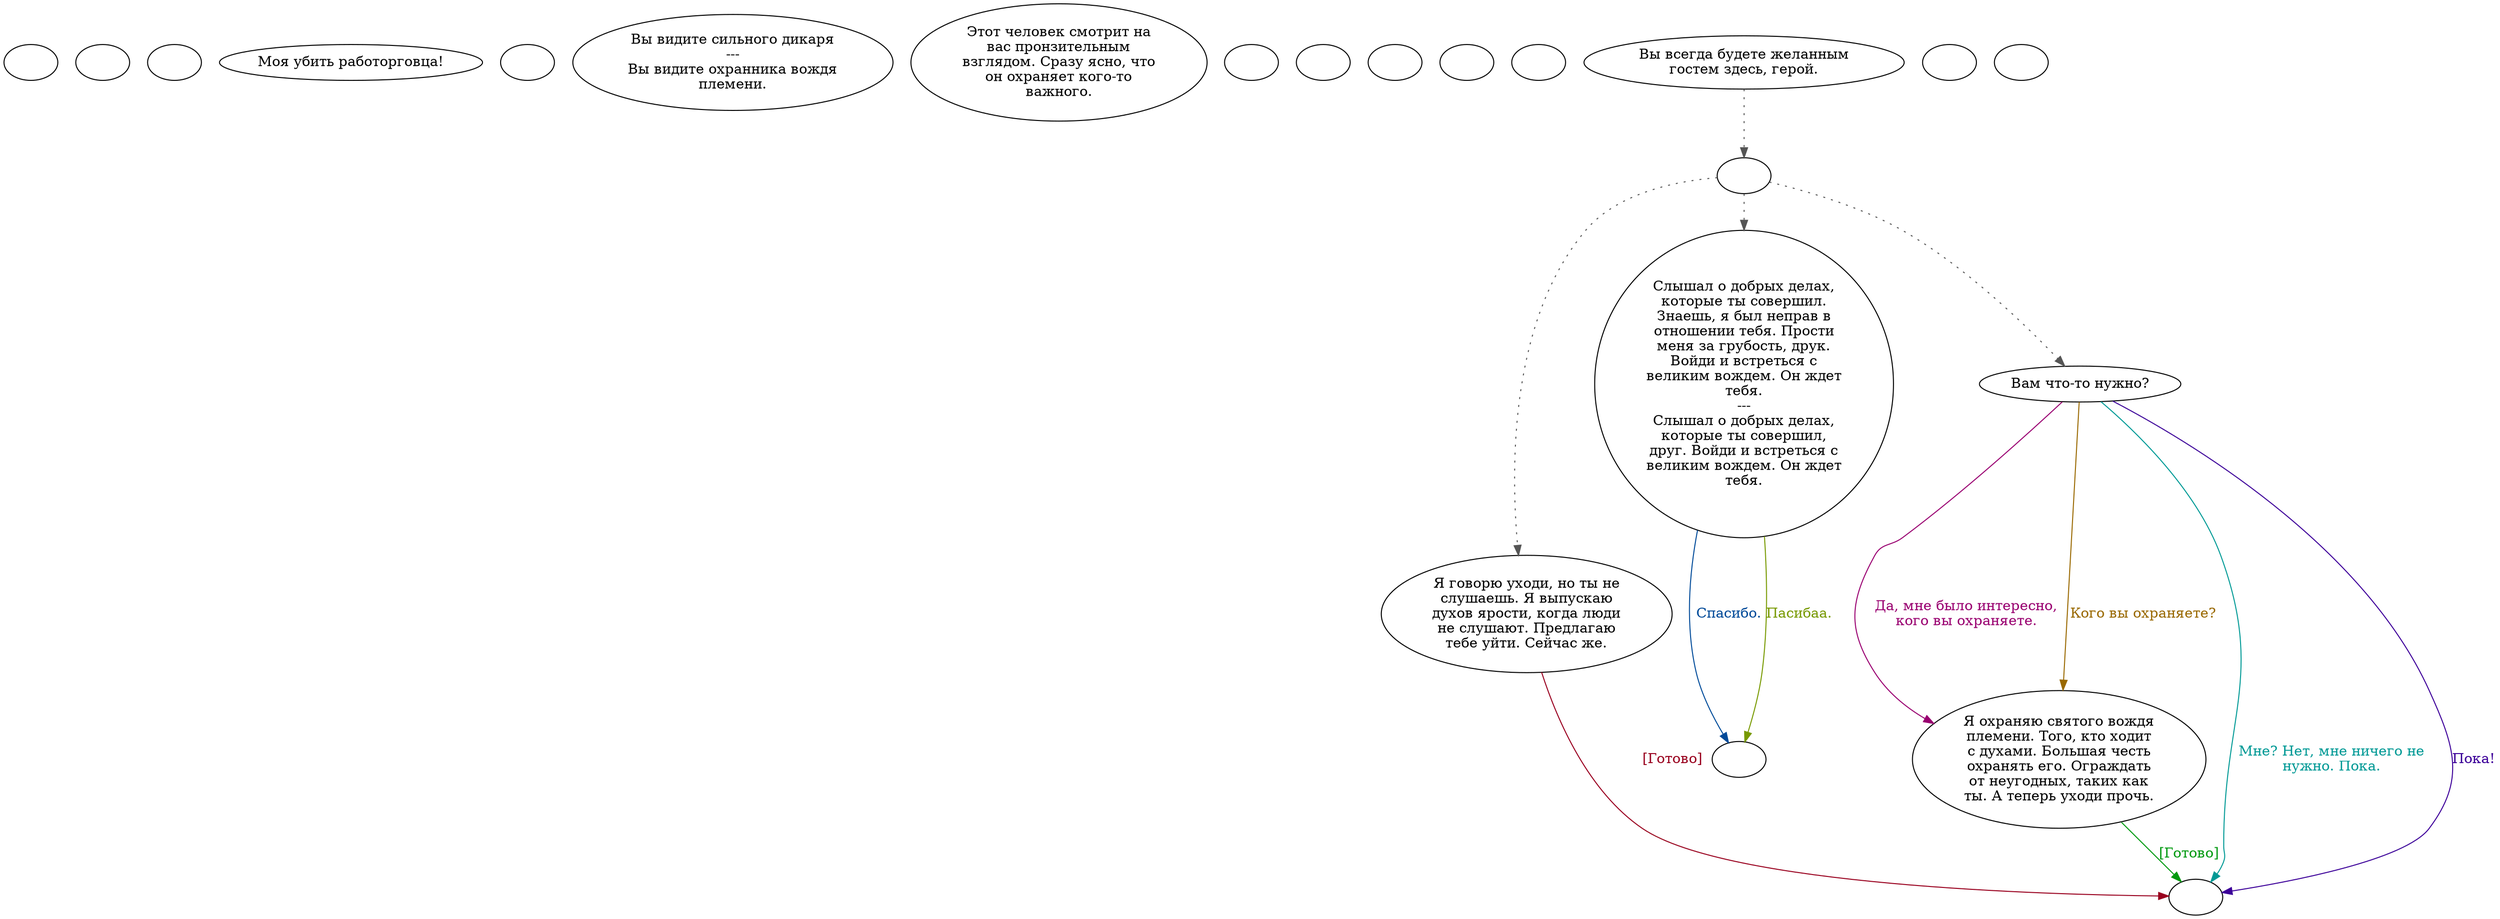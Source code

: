 digraph tribec6 {
  "start" [style=filled       fillcolor="#FFFFFF"       color="#000000"]
  "start" [label=""]
  "destroy_p_proc" [style=filled       fillcolor="#FFFFFF"       color="#000000"]
  "destroy_p_proc" [label=""]
  "combat_p_proc" [style=filled       fillcolor="#FFFFFF"       color="#000000"]
  "combat_p_proc" [label=""]
  "critter_p_proc" [style=filled       fillcolor="#FFFFFF"       color="#000000"]
  "critter_p_proc" [label="Моя убить работорговца!"]
  "use_p_proc" [style=filled       fillcolor="#FFFFFF"       color="#000000"]
  "use_p_proc" [label=""]
  "look_at_p_proc" [style=filled       fillcolor="#FFFFFF"       color="#000000"]
  "look_at_p_proc" [label="Вы видите сильного дикаря\n---\nВы видите охранника вождя\nплемени."]
  "description_p_proc" [style=filled       fillcolor="#FFFFFF"       color="#000000"]
  "description_p_proc" [label="Этот человек смотрит на\nвас пронзительным\nвзглядом. Сразу ясно, что\nон охраняет кого-то\nважного."]
  "use_skill_on_p_proc" [style=filled       fillcolor="#FFFFFF"       color="#000000"]
  "use_skill_on_p_proc" [label=""]
  "use_obj_on_p_proc" [style=filled       fillcolor="#FFFFFF"       color="#000000"]
  "use_obj_on_p_proc" [label=""]
  "damage_p_proc" [style=filled       fillcolor="#FFFFFF"       color="#000000"]
  "damage_p_proc" [label=""]
  "map_enter_p_proc" [style=filled       fillcolor="#FFFFFF"       color="#000000"]
  "map_enter_p_proc" [label=""]
  "map_update_p_proc" [style=filled       fillcolor="#FFFFFF"       color="#000000"]
  "map_update_p_proc" [label=""]
  "talk_p_proc" [style=filled       fillcolor="#FFFFFF"       color="#000000"]
  "talk_p_proc" -> "talk_two_p_proc" [style=dotted color="#555555"]
  "talk_p_proc" [label="Вы всегда будете желанным\nгостем здесь, герой."]
  "talk_two_p_proc" [style=filled       fillcolor="#FFFFFF"       color="#000000"]
  "talk_two_p_proc" -> "Node003" [style=dotted color="#555555"]
  "talk_two_p_proc" -> "Node004" [style=dotted color="#555555"]
  "talk_two_p_proc" -> "Node001" [style=dotted color="#555555"]
  "talk_two_p_proc" [label=""]
  "Node001" [style=filled       fillcolor="#FFFFFF"       color="#000000"]
  "Node001" [label="Вам что-то нужно?"]
  "Node001" -> "Node002" [label="Да, мне было интересно,\nкого вы охраняете." color="#990070" fontcolor="#990070"]
  "Node001" -> "Node999" [label="Мне? Нет, мне ничего не\nнужно. Пока." color="#009995" fontcolor="#009995"]
  "Node001" -> "Node002" [label="Кого вы охраняете?" color="#996800" fontcolor="#996800"]
  "Node001" -> "Node999" [label="Пока!" color="#3C0099" fontcolor="#3C0099"]
  "Node002" [style=filled       fillcolor="#FFFFFF"       color="#000000"]
  "Node002" [label="Я охраняю святого вождя\nплемени. Того, кто ходит\nс духами. Большая честь\nохранять его. Ограждать\nот неугодных, таких как\nты. А теперь уходи прочь."]
  "Node002" -> "Node999" [label="[Готово]" color="#00990F" fontcolor="#00990F"]
  "Node003" [style=filled       fillcolor="#FFFFFF"       color="#000000"]
  "Node003" [label="Я говорю уходи, но ты не\nслушаешь. Я выпускаю\nдухов ярости, когда люди\nне слушают. Предлагаю\nтебе уйти. Сейчас же."]
  "Node003" -> "Node999" [label="[Готово]" color="#99001E" fontcolor="#99001E"]
  "Node004" [style=filled       fillcolor="#FFFFFF"       color="#000000"]
  "Node004" [label="Слышал о добрых делах,\nкоторые ты совершил.\nЗнаешь, я был неправ в\nотношении тебя. Прости\nменя за грубость, друк.\nВойди и встреться с\nвеликим вождем. Он ждет\nтебя.\n---\nСлышал о добрых делах,\nкоторые ты совершил,\nдруг. Войди и встреться с\nвеликим вождем. Он ждет\nтебя."]
  "Node004" -> "Node005" [label="Спасибо." color="#004A99" fontcolor="#004A99"]
  "Node004" -> "Node005" [label="Пасибаа." color="#779900" fontcolor="#779900"]
  "Node999" [style=filled       fillcolor="#FFFFFF"       color="#000000"]
  "Node999" [label=""]
  "Node005" [style=filled       fillcolor="#FFFFFF"       color="#000000"]
  "Node005" [label=""]
  "timed_event_p_proc" [style=filled       fillcolor="#FFFFFF"       color="#000000"]
  "timed_event_p_proc" [label=""]
  "pickup_p_proc" [style=filled       fillcolor="#FFFFFF"       color="#000000"]
  "pickup_p_proc" [label=""]
}